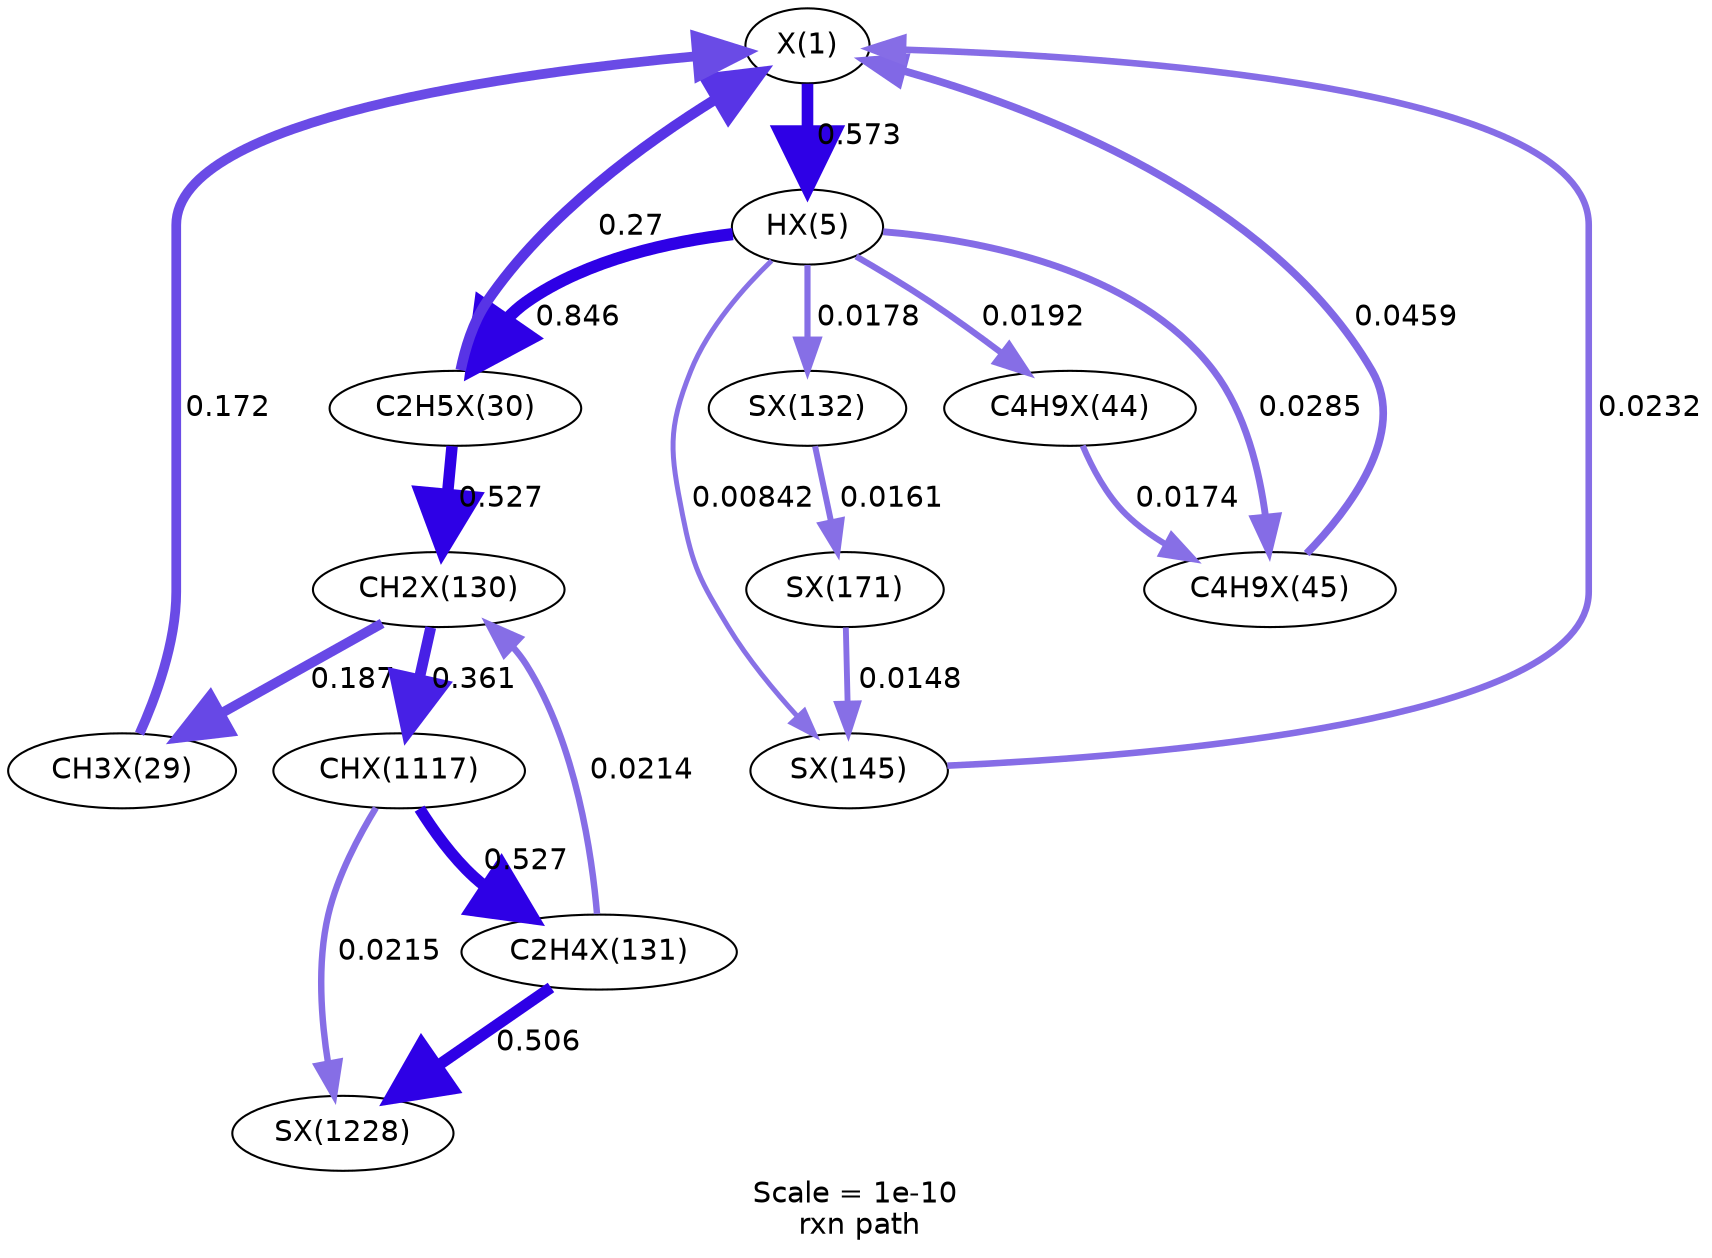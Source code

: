 digraph reaction_paths {
center=1;
s29 -> s30[fontname="Helvetica", style="setlinewidth(5.58)", arrowsize=2.79, color="0.7, 1.07, 0.9"
, label=" 0.573"];
s33 -> s29[fontname="Helvetica", style="setlinewidth(5.01)", arrowsize=2.51, color="0.7, 0.77, 0.9"
, label=" 0.27"];
s39 -> s29[fontname="Helvetica", style="setlinewidth(3.67)", arrowsize=1.84, color="0.7, 0.546, 0.9"
, label=" 0.0459"];
s47 -> s29[fontname="Helvetica", style="setlinewidth(3.16)", arrowsize=1.58, color="0.7, 0.523, 0.9"
, label=" 0.0232"];
s32 -> s29[fontname="Helvetica", style="setlinewidth(4.67)", arrowsize=2.34, color="0.7, 0.672, 0.9"
, label=" 0.172"];
s30 -> s33[fontname="Helvetica", style="setlinewidth(5.87)", arrowsize=2.94, color="0.7, 1.35, 0.9"
, label=" 0.846"];
s30 -> s39[fontname="Helvetica", style="setlinewidth(3.31)", arrowsize=1.66, color="0.7, 0.528, 0.9"
, label=" 0.0285"];
s30 -> s38[fontname="Helvetica", style="setlinewidth(3.01)", arrowsize=1.51, color="0.7, 0.519, 0.9"
, label=" 0.0192"];
s30 -> s47[fontname="Helvetica", style="setlinewidth(2.39)", arrowsize=1.2, color="0.7, 0.508, 0.9"
, label=" 0.00842"];
s30 -> s46[fontname="Helvetica", style="setlinewidth(2.96)", arrowsize=1.48, color="0.7, 0.518, 0.9"
, label=" 0.0178"];
s33 -> s44[fontname="Helvetica", style="setlinewidth(5.52)", arrowsize=2.76, color="0.7, 1.03, 0.9"
, label=" 0.527"];
s38 -> s39[fontname="Helvetica", style="setlinewidth(2.94)", arrowsize=1.47, color="0.7, 0.517, 0.9"
, label=" 0.0174"];
s48 -> s47[fontname="Helvetica", style="setlinewidth(2.82)", arrowsize=1.41, color="0.7, 0.515, 0.9"
, label=" 0.0148"];
s46 -> s48[fontname="Helvetica", style="setlinewidth(2.88)", arrowsize=1.44, color="0.7, 0.516, 0.9"
, label=" 0.0161"];
s44 -> s32[fontname="Helvetica", style="setlinewidth(4.74)", arrowsize=2.37, color="0.7, 0.687, 0.9"
, label=" 0.187"];
s44 -> s52[fontname="Helvetica", style="setlinewidth(5.23)", arrowsize=2.62, color="0.7, 0.861, 0.9"
, label=" 0.361"];
s45 -> s44[fontname="Helvetica", style="setlinewidth(3.1)", arrowsize=1.55, color="0.7, 0.521, 0.9"
, label=" 0.0214"];
s52 -> s45[fontname="Helvetica", style="setlinewidth(5.52)", arrowsize=2.76, color="0.7, 1.03, 0.9"
, label=" 0.527"];
s52 -> s54[fontname="Helvetica", style="setlinewidth(3.1)", arrowsize=1.55, color="0.7, 0.521, 0.9"
, label=" 0.0215"];
s45 -> s54[fontname="Helvetica", style="setlinewidth(5.49)", arrowsize=2.74, color="0.7, 1.01, 0.9"
, label=" 0.506"];
s29 [ fontname="Helvetica", label="X(1)"];
s30 [ fontname="Helvetica", label="HX(5)"];
s32 [ fontname="Helvetica", label="CH3X(29)"];
s33 [ fontname="Helvetica", label="C2H5X(30)"];
s38 [ fontname="Helvetica", label="C4H9X(44)"];
s39 [ fontname="Helvetica", label="C4H9X(45)"];
s44 [ fontname="Helvetica", label="CH2X(130)"];
s45 [ fontname="Helvetica", label="C2H4X(131)"];
s46 [ fontname="Helvetica", label="SX(132)"];
s47 [ fontname="Helvetica", label="SX(145)"];
s48 [ fontname="Helvetica", label="SX(171)"];
s52 [ fontname="Helvetica", label="CHX(1117)"];
s54 [ fontname="Helvetica", label="SX(1228)"];
 label = "Scale = 1e-10\l rxn path";
 fontname = "Helvetica";
}
